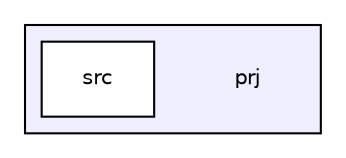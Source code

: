 digraph G {
  compound=true
  node [ fontsize="10", fontname="Helvetica"];
  edge [ labelfontsize="10", labelfontname="Helvetica"];
  subgraph clusterdir_a5f305ca5aac4e0f115011aaf1f91632 {
    graph [ bgcolor="#eeeeff", pencolor="black", label="" URL="dir_a5f305ca5aac4e0f115011aaf1f91632.html"];
    dir_a5f305ca5aac4e0f115011aaf1f91632 [shape=plaintext label="prj"];
    dir_22335a817dbbc22530b4ecf2785a5321 [shape=box label="src" color="black" fillcolor="white" style="filled" URL="dir_22335a817dbbc22530b4ecf2785a5321.html"];
  }
}
